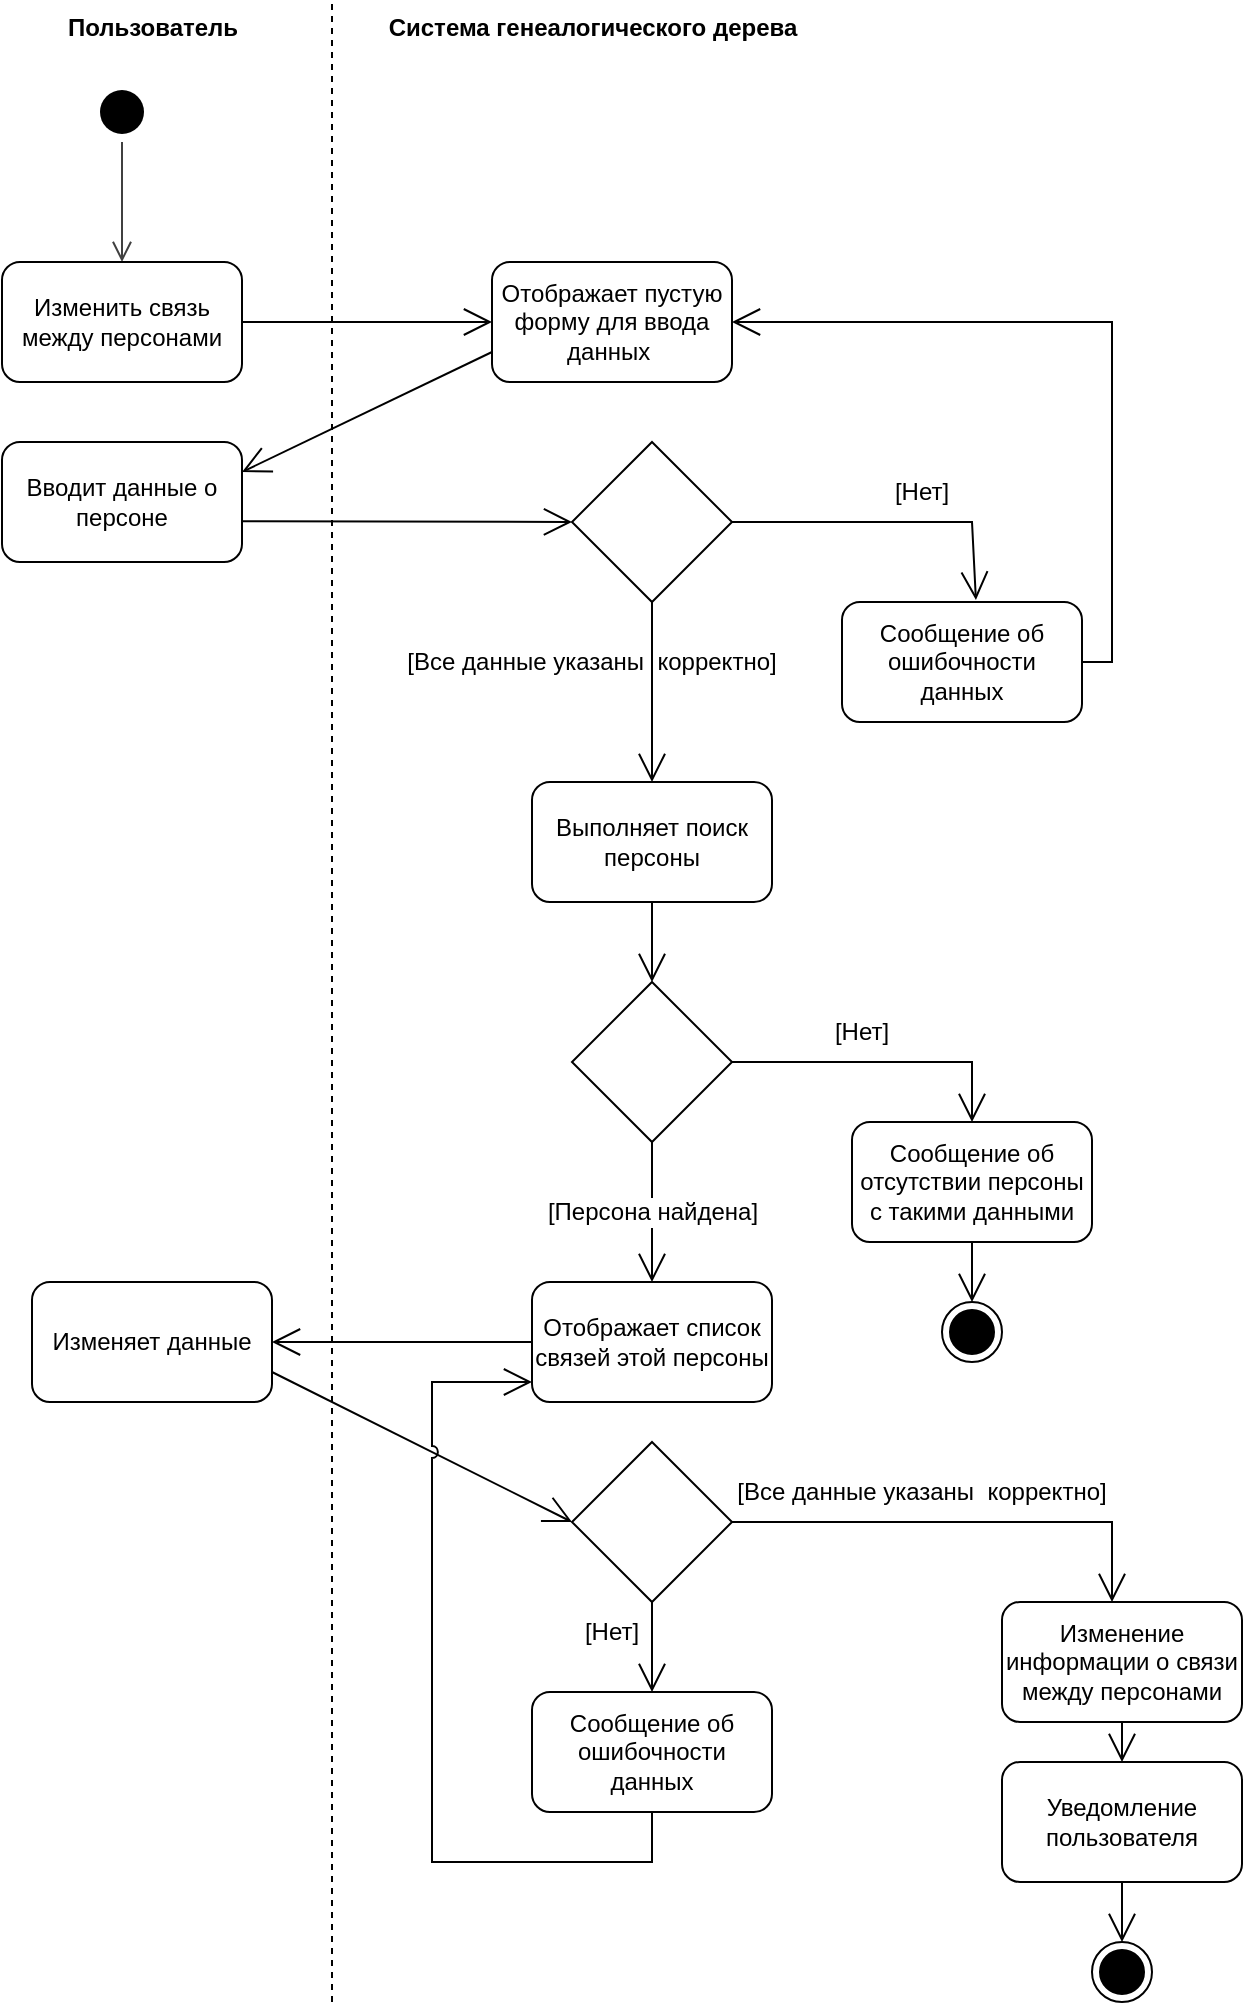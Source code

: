 <mxfile version="27.0.5">
  <diagram id="zfV0nhU7317yMnQ88daX" name="Страница — 1">
    <mxGraphModel dx="1186" dy="755" grid="1" gridSize="10" guides="1" tooltips="1" connect="1" arrows="1" fold="1" page="1" pageScale="1" pageWidth="1100" pageHeight="850" math="0" shadow="0">
      <root>
        <mxCell id="0" />
        <mxCell id="1" parent="0" />
        <mxCell id="uZP8VZPe_heQ8QlTACJ5-68" value="" style="endArrow=none;dashed=1;html=1;rounded=0;" edge="1" parent="1">
          <mxGeometry width="50" height="50" relative="1" as="geometry">
            <mxPoint x="410" y="1110" as="sourcePoint" />
            <mxPoint x="410" y="110" as="targetPoint" />
          </mxGeometry>
        </mxCell>
        <mxCell id="uZP8VZPe_heQ8QlTACJ5-69" value="Пользователь" style="text;align=center;fontStyle=1;verticalAlign=middle;spacingLeft=3;spacingRight=3;strokeColor=none;rotatable=0;points=[[0,0.5],[1,0.5]];portConstraint=eastwest;html=1;" vertex="1" parent="1">
          <mxGeometry x="280" y="110" width="80" height="26" as="geometry" />
        </mxCell>
        <mxCell id="uZP8VZPe_heQ8QlTACJ5-70" value="Система генеалогического дерева" style="text;align=center;fontStyle=1;verticalAlign=middle;spacingLeft=3;spacingRight=3;strokeColor=none;rotatable=0;points=[[0,0.5],[1,0.5]];portConstraint=eastwest;html=1;" vertex="1" parent="1">
          <mxGeometry x="500" y="110" width="80" height="26" as="geometry" />
        </mxCell>
        <mxCell id="uZP8VZPe_heQ8QlTACJ5-71" value="" style="ellipse;html=1;shape=startState;fillColor=#000000;strokeColor=none;" vertex="1" parent="1">
          <mxGeometry x="290" y="150" width="30" height="30" as="geometry" />
        </mxCell>
        <mxCell id="uZP8VZPe_heQ8QlTACJ5-72" value="" style="edgeStyle=orthogonalEdgeStyle;html=1;verticalAlign=bottom;endArrow=open;endSize=8;strokeColor=#404040;rounded=0;" edge="1" parent="1" source="uZP8VZPe_heQ8QlTACJ5-71">
          <mxGeometry relative="1" as="geometry">
            <mxPoint x="305" y="240" as="targetPoint" />
          </mxGeometry>
        </mxCell>
        <mxCell id="uZP8VZPe_heQ8QlTACJ5-73" value="Изменить связь между персонами" style="rounded=1;whiteSpace=wrap;html=1;" vertex="1" parent="1">
          <mxGeometry x="245" y="240" width="120" height="60" as="geometry" />
        </mxCell>
        <mxCell id="uZP8VZPe_heQ8QlTACJ5-74" value="" style="endArrow=open;endFill=1;endSize=12;html=1;rounded=0;exitX=1;exitY=0.5;exitDx=0;exitDy=0;" edge="1" parent="1" source="uZP8VZPe_heQ8QlTACJ5-73">
          <mxGeometry width="160" relative="1" as="geometry">
            <mxPoint x="370" y="280" as="sourcePoint" />
            <mxPoint x="490" y="270" as="targetPoint" />
          </mxGeometry>
        </mxCell>
        <mxCell id="uZP8VZPe_heQ8QlTACJ5-75" value="&lt;span style=&quot;line-height: 107%;&quot;&gt;Отображает пустую форму для ввода данных&amp;nbsp;&lt;/span&gt;" style="rounded=1;whiteSpace=wrap;html=1;strokeColor=default;align=center;verticalAlign=middle;fontFamily=Helvetica;fontSize=12;fontColor=default;fillColor=default;" vertex="1" parent="1">
          <mxGeometry x="490" y="240" width="120" height="60" as="geometry" />
        </mxCell>
        <mxCell id="uZP8VZPe_heQ8QlTACJ5-76" value="" style="endArrow=open;endFill=1;endSize=12;html=1;rounded=0;exitX=0;exitY=0.75;exitDx=0;exitDy=0;entryX=1;entryY=0.25;entryDx=0;entryDy=0;" edge="1" parent="1" source="uZP8VZPe_heQ8QlTACJ5-75" target="uZP8VZPe_heQ8QlTACJ5-77">
          <mxGeometry width="160" relative="1" as="geometry">
            <mxPoint x="375" y="280" as="sourcePoint" />
            <mxPoint x="380" y="340" as="targetPoint" />
          </mxGeometry>
        </mxCell>
        <mxCell id="uZP8VZPe_heQ8QlTACJ5-77" value="Вводит данные о персоне" style="rounded=1;whiteSpace=wrap;html=1;" vertex="1" parent="1">
          <mxGeometry x="245" y="330" width="120" height="60" as="geometry" />
        </mxCell>
        <mxCell id="uZP8VZPe_heQ8QlTACJ5-78" value="" style="rhombus;whiteSpace=wrap;html=1;" vertex="1" parent="1">
          <mxGeometry x="530" y="330" width="80" height="80" as="geometry" />
        </mxCell>
        <mxCell id="uZP8VZPe_heQ8QlTACJ5-79" value="" style="endArrow=open;endFill=1;endSize=12;html=1;rounded=0;exitX=1;exitY=0.661;exitDx=0;exitDy=0;entryX=0;entryY=0.5;entryDx=0;entryDy=0;exitPerimeter=0;" edge="1" parent="1" source="uZP8VZPe_heQ8QlTACJ5-77" target="uZP8VZPe_heQ8QlTACJ5-78">
          <mxGeometry width="160" relative="1" as="geometry">
            <mxPoint x="500" y="295" as="sourcePoint" />
            <mxPoint x="375" y="355" as="targetPoint" />
          </mxGeometry>
        </mxCell>
        <mxCell id="uZP8VZPe_heQ8QlTACJ5-80" value="" style="endArrow=open;endFill=1;endSize=12;html=1;rounded=0;exitX=0.5;exitY=1;exitDx=0;exitDy=0;entryX=0.5;entryY=0;entryDx=0;entryDy=0;" edge="1" parent="1" source="uZP8VZPe_heQ8QlTACJ5-78" target="uZP8VZPe_heQ8QlTACJ5-89">
          <mxGeometry width="160" relative="1" as="geometry">
            <mxPoint x="510" y="305" as="sourcePoint" />
            <mxPoint x="570" y="490" as="targetPoint" />
            <Array as="points" />
          </mxGeometry>
        </mxCell>
        <mxCell id="uZP8VZPe_heQ8QlTACJ5-81" value="[Все данные указаны&amp;nbsp; корректно]" style="text;html=1;align=center;verticalAlign=middle;whiteSpace=wrap;rounded=0;" vertex="1" parent="1">
          <mxGeometry x="445" y="425" width="190" height="30" as="geometry" />
        </mxCell>
        <mxCell id="uZP8VZPe_heQ8QlTACJ5-82" value="" style="endArrow=open;endFill=1;endSize=12;html=1;rounded=0;exitX=1;exitY=0.5;exitDx=0;exitDy=0;entryX=0.558;entryY=-0.017;entryDx=0;entryDy=0;entryPerimeter=0;" edge="1" parent="1" source="uZP8VZPe_heQ8QlTACJ5-78" target="uZP8VZPe_heQ8QlTACJ5-84">
          <mxGeometry width="160" relative="1" as="geometry">
            <mxPoint x="760" y="420" as="sourcePoint" />
            <mxPoint x="760" y="500" as="targetPoint" />
            <Array as="points">
              <mxPoint x="730" y="370" />
            </Array>
          </mxGeometry>
        </mxCell>
        <mxCell id="uZP8VZPe_heQ8QlTACJ5-83" value="[Нет]" style="text;html=1;align=center;verticalAlign=middle;whiteSpace=wrap;rounded=0;" vertex="1" parent="1">
          <mxGeometry x="610" y="340" width="190" height="30" as="geometry" />
        </mxCell>
        <mxCell id="uZP8VZPe_heQ8QlTACJ5-84" value="Сообщение об ошибочности данных" style="rounded=1;whiteSpace=wrap;html=1;" vertex="1" parent="1">
          <mxGeometry x="665" y="410" width="120" height="60" as="geometry" />
        </mxCell>
        <mxCell id="uZP8VZPe_heQ8QlTACJ5-85" value="" style="endArrow=open;endFill=1;endSize=12;html=1;rounded=0;exitX=1;exitY=0.5;exitDx=0;exitDy=0;entryX=1;entryY=0.5;entryDx=0;entryDy=0;" edge="1" parent="1" source="uZP8VZPe_heQ8QlTACJ5-84" target="uZP8VZPe_heQ8QlTACJ5-75">
          <mxGeometry width="160" relative="1" as="geometry">
            <mxPoint x="735" y="340" as="sourcePoint" />
            <mxPoint x="725" y="500" as="targetPoint" />
            <Array as="points">
              <mxPoint x="800" y="440" />
              <mxPoint x="800" y="270" />
            </Array>
          </mxGeometry>
        </mxCell>
        <mxCell id="uZP8VZPe_heQ8QlTACJ5-86" value="Изменяет данные" style="rounded=1;whiteSpace=wrap;html=1;" vertex="1" parent="1">
          <mxGeometry x="260" y="750" width="120" height="60" as="geometry" />
        </mxCell>
        <mxCell id="uZP8VZPe_heQ8QlTACJ5-87" value="" style="endArrow=open;endFill=1;endSize=12;html=1;rounded=0;exitX=1;exitY=0.5;exitDx=0;exitDy=0;" edge="1" parent="1" source="uZP8VZPe_heQ8QlTACJ5-88">
          <mxGeometry width="160" relative="1" as="geometry">
            <mxPoint x="385" y="700" as="sourcePoint" />
            <mxPoint x="730" y="670" as="targetPoint" />
            <Array as="points">
              <mxPoint x="730" y="640" />
            </Array>
          </mxGeometry>
        </mxCell>
        <mxCell id="uZP8VZPe_heQ8QlTACJ5-88" value="" style="rhombus;whiteSpace=wrap;html=1;" vertex="1" parent="1">
          <mxGeometry x="530" y="600" width="80" height="80" as="geometry" />
        </mxCell>
        <mxCell id="uZP8VZPe_heQ8QlTACJ5-89" value="Выполняет поиск персоны" style="rounded=1;whiteSpace=wrap;html=1;" vertex="1" parent="1">
          <mxGeometry x="510" y="500" width="120" height="60" as="geometry" />
        </mxCell>
        <mxCell id="uZP8VZPe_heQ8QlTACJ5-90" value="" style="endArrow=open;endFill=1;endSize=12;html=1;rounded=0;exitX=0.5;exitY=1;exitDx=0;exitDy=0;entryX=0.5;entryY=0;entryDx=0;entryDy=0;" edge="1" parent="1" source="uZP8VZPe_heQ8QlTACJ5-89" target="uZP8VZPe_heQ8QlTACJ5-88">
          <mxGeometry width="160" relative="1" as="geometry">
            <mxPoint x="640" y="560" as="sourcePoint" />
            <mxPoint x="640" y="650" as="targetPoint" />
            <Array as="points" />
          </mxGeometry>
        </mxCell>
        <mxCell id="uZP8VZPe_heQ8QlTACJ5-91" value="[Нет]" style="text;html=1;align=center;verticalAlign=middle;whiteSpace=wrap;rounded=0;" vertex="1" parent="1">
          <mxGeometry x="580" y="610" width="190" height="30" as="geometry" />
        </mxCell>
        <mxCell id="uZP8VZPe_heQ8QlTACJ5-92" value="[Персона найдена]" style="endArrow=open;endFill=1;endSize=12;html=1;rounded=0;exitX=0.5;exitY=1;exitDx=0;exitDy=0;fontSize=12;" edge="1" parent="1" source="uZP8VZPe_heQ8QlTACJ5-88">
          <mxGeometry width="160" relative="1" as="geometry">
            <mxPoint x="580" y="570" as="sourcePoint" />
            <mxPoint x="570" y="750" as="targetPoint" />
            <Array as="points" />
          </mxGeometry>
        </mxCell>
        <mxCell id="uZP8VZPe_heQ8QlTACJ5-93" value="Отображает список связей этой персоны" style="rounded=1;whiteSpace=wrap;html=1;" vertex="1" parent="1">
          <mxGeometry x="510" y="750" width="120" height="60" as="geometry" />
        </mxCell>
        <mxCell id="uZP8VZPe_heQ8QlTACJ5-94" value="" style="endArrow=open;endFill=1;endSize=12;html=1;rounded=0;exitX=0;exitY=0.5;exitDx=0;exitDy=0;" edge="1" parent="1">
          <mxGeometry width="160" relative="1" as="geometry">
            <mxPoint x="510" y="780" as="sourcePoint" />
            <mxPoint x="380" y="780" as="targetPoint" />
            <Array as="points" />
          </mxGeometry>
        </mxCell>
        <mxCell id="uZP8VZPe_heQ8QlTACJ5-95" value="" style="rhombus;whiteSpace=wrap;html=1;" vertex="1" parent="1">
          <mxGeometry x="530" y="830" width="80" height="80" as="geometry" />
        </mxCell>
        <mxCell id="uZP8VZPe_heQ8QlTACJ5-96" value="" style="endArrow=open;endFill=1;endSize=12;html=1;rounded=0;exitX=1;exitY=0.75;exitDx=0;exitDy=0;entryX=0;entryY=0.5;entryDx=0;entryDy=0;" edge="1" parent="1" source="uZP8VZPe_heQ8QlTACJ5-86" target="uZP8VZPe_heQ8QlTACJ5-95">
          <mxGeometry width="160" relative="1" as="geometry">
            <mxPoint x="380" y="869.66" as="sourcePoint" />
            <mxPoint x="390" y="855" as="targetPoint" />
          </mxGeometry>
        </mxCell>
        <mxCell id="uZP8VZPe_heQ8QlTACJ5-97" value="" style="endArrow=open;endFill=1;endSize=12;html=1;rounded=0;exitX=0.5;exitY=1;exitDx=0;exitDy=0;entryX=0.5;entryY=0;entryDx=0;entryDy=0;" edge="1" parent="1" source="uZP8VZPe_heQ8QlTACJ5-95" target="uZP8VZPe_heQ8QlTACJ5-101">
          <mxGeometry width="160" relative="1" as="geometry">
            <mxPoint x="510" y="805" as="sourcePoint" />
            <mxPoint x="570" y="950" as="targetPoint" />
            <Array as="points" />
          </mxGeometry>
        </mxCell>
        <mxCell id="uZP8VZPe_heQ8QlTACJ5-98" value="[Все данные указаны&amp;nbsp; корректно]" style="text;html=1;align=center;verticalAlign=middle;whiteSpace=wrap;rounded=0;" vertex="1" parent="1">
          <mxGeometry x="610" y="840" width="190" height="30" as="geometry" />
        </mxCell>
        <mxCell id="uZP8VZPe_heQ8QlTACJ5-99" value="" style="endArrow=open;endFill=1;endSize=12;html=1;rounded=0;exitX=1;exitY=0.5;exitDx=0;exitDy=0;" edge="1" parent="1" source="uZP8VZPe_heQ8QlTACJ5-95">
          <mxGeometry width="160" relative="1" as="geometry">
            <mxPoint x="760" y="920" as="sourcePoint" />
            <mxPoint x="800" y="910" as="targetPoint" />
            <Array as="points">
              <mxPoint x="800" y="870" />
            </Array>
          </mxGeometry>
        </mxCell>
        <mxCell id="uZP8VZPe_heQ8QlTACJ5-100" value="[Нет]" style="text;html=1;align=center;verticalAlign=middle;whiteSpace=wrap;rounded=0;" vertex="1" parent="1">
          <mxGeometry x="455" y="910" width="190" height="30" as="geometry" />
        </mxCell>
        <mxCell id="uZP8VZPe_heQ8QlTACJ5-101" value="Сообщение об ошибочности данных" style="rounded=1;whiteSpace=wrap;html=1;" vertex="1" parent="1">
          <mxGeometry x="510" y="955" width="120" height="60" as="geometry" />
        </mxCell>
        <mxCell id="uZP8VZPe_heQ8QlTACJ5-102" value="" style="endArrow=open;endFill=1;endSize=12;html=1;rounded=0;exitX=0.5;exitY=1;exitDx=0;exitDy=0;jumpStyle=arc;" edge="1" parent="1" source="uZP8VZPe_heQ8QlTACJ5-101">
          <mxGeometry width="160" relative="1" as="geometry">
            <mxPoint x="570" y="1130" as="sourcePoint" />
            <mxPoint x="510" y="800" as="targetPoint" />
            <Array as="points">
              <mxPoint x="570" y="1040" />
              <mxPoint x="460" y="1040" />
              <mxPoint x="460" y="800" />
            </Array>
          </mxGeometry>
        </mxCell>
        <mxCell id="uZP8VZPe_heQ8QlTACJ5-103" value="Изменение информации о связи между персонами" style="rounded=1;whiteSpace=wrap;html=1;" vertex="1" parent="1">
          <mxGeometry x="745" y="910" width="120" height="60" as="geometry" />
        </mxCell>
        <mxCell id="uZP8VZPe_heQ8QlTACJ5-104" value="Уведомление пользователя" style="rounded=1;whiteSpace=wrap;html=1;" vertex="1" parent="1">
          <mxGeometry x="745" y="990" width="120" height="60" as="geometry" />
        </mxCell>
        <mxCell id="uZP8VZPe_heQ8QlTACJ5-105" value="" style="endArrow=open;endFill=1;endSize=12;html=1;rounded=0;exitX=0.5;exitY=1;exitDx=0;exitDy=0;entryX=0.5;entryY=0;entryDx=0;entryDy=0;" edge="1" parent="1" source="uZP8VZPe_heQ8QlTACJ5-103" target="uZP8VZPe_heQ8QlTACJ5-104">
          <mxGeometry width="160" relative="1" as="geometry">
            <mxPoint x="590" y="970" as="sourcePoint" />
            <mxPoint x="590" y="1050" as="targetPoint" />
          </mxGeometry>
        </mxCell>
        <mxCell id="uZP8VZPe_heQ8QlTACJ5-106" value="" style="ellipse;html=1;shape=endState;fillColor=#000000;strokeColor=default;" vertex="1" parent="1">
          <mxGeometry x="790" y="1080" width="30" height="30" as="geometry" />
        </mxCell>
        <mxCell id="uZP8VZPe_heQ8QlTACJ5-107" value="" style="endArrow=open;endFill=1;endSize=12;html=1;rounded=0;entryX=0.5;entryY=0;entryDx=0;entryDy=0;" edge="1" parent="1">
          <mxGeometry width="160" relative="1" as="geometry">
            <mxPoint x="805" y="1050" as="sourcePoint" />
            <mxPoint x="805" y="1080" as="targetPoint" />
          </mxGeometry>
        </mxCell>
        <mxCell id="uZP8VZPe_heQ8QlTACJ5-108" value="Сообщение об отсутствии персоны с такими данными" style="rounded=1;whiteSpace=wrap;html=1;" vertex="1" parent="1">
          <mxGeometry x="670" y="670" width="120" height="60" as="geometry" />
        </mxCell>
        <mxCell id="uZP8VZPe_heQ8QlTACJ5-109" value="" style="ellipse;html=1;shape=endState;fillColor=#000000;strokeColor=default;" vertex="1" parent="1">
          <mxGeometry x="715" y="760" width="30" height="30" as="geometry" />
        </mxCell>
        <mxCell id="uZP8VZPe_heQ8QlTACJ5-110" value="" style="endArrow=open;endFill=1;endSize=12;html=1;rounded=0;entryX=0.5;entryY=0;entryDx=0;entryDy=0;" edge="1" parent="1">
          <mxGeometry width="160" relative="1" as="geometry">
            <mxPoint x="730" y="730" as="sourcePoint" />
            <mxPoint x="730" y="760" as="targetPoint" />
          </mxGeometry>
        </mxCell>
      </root>
    </mxGraphModel>
  </diagram>
</mxfile>
